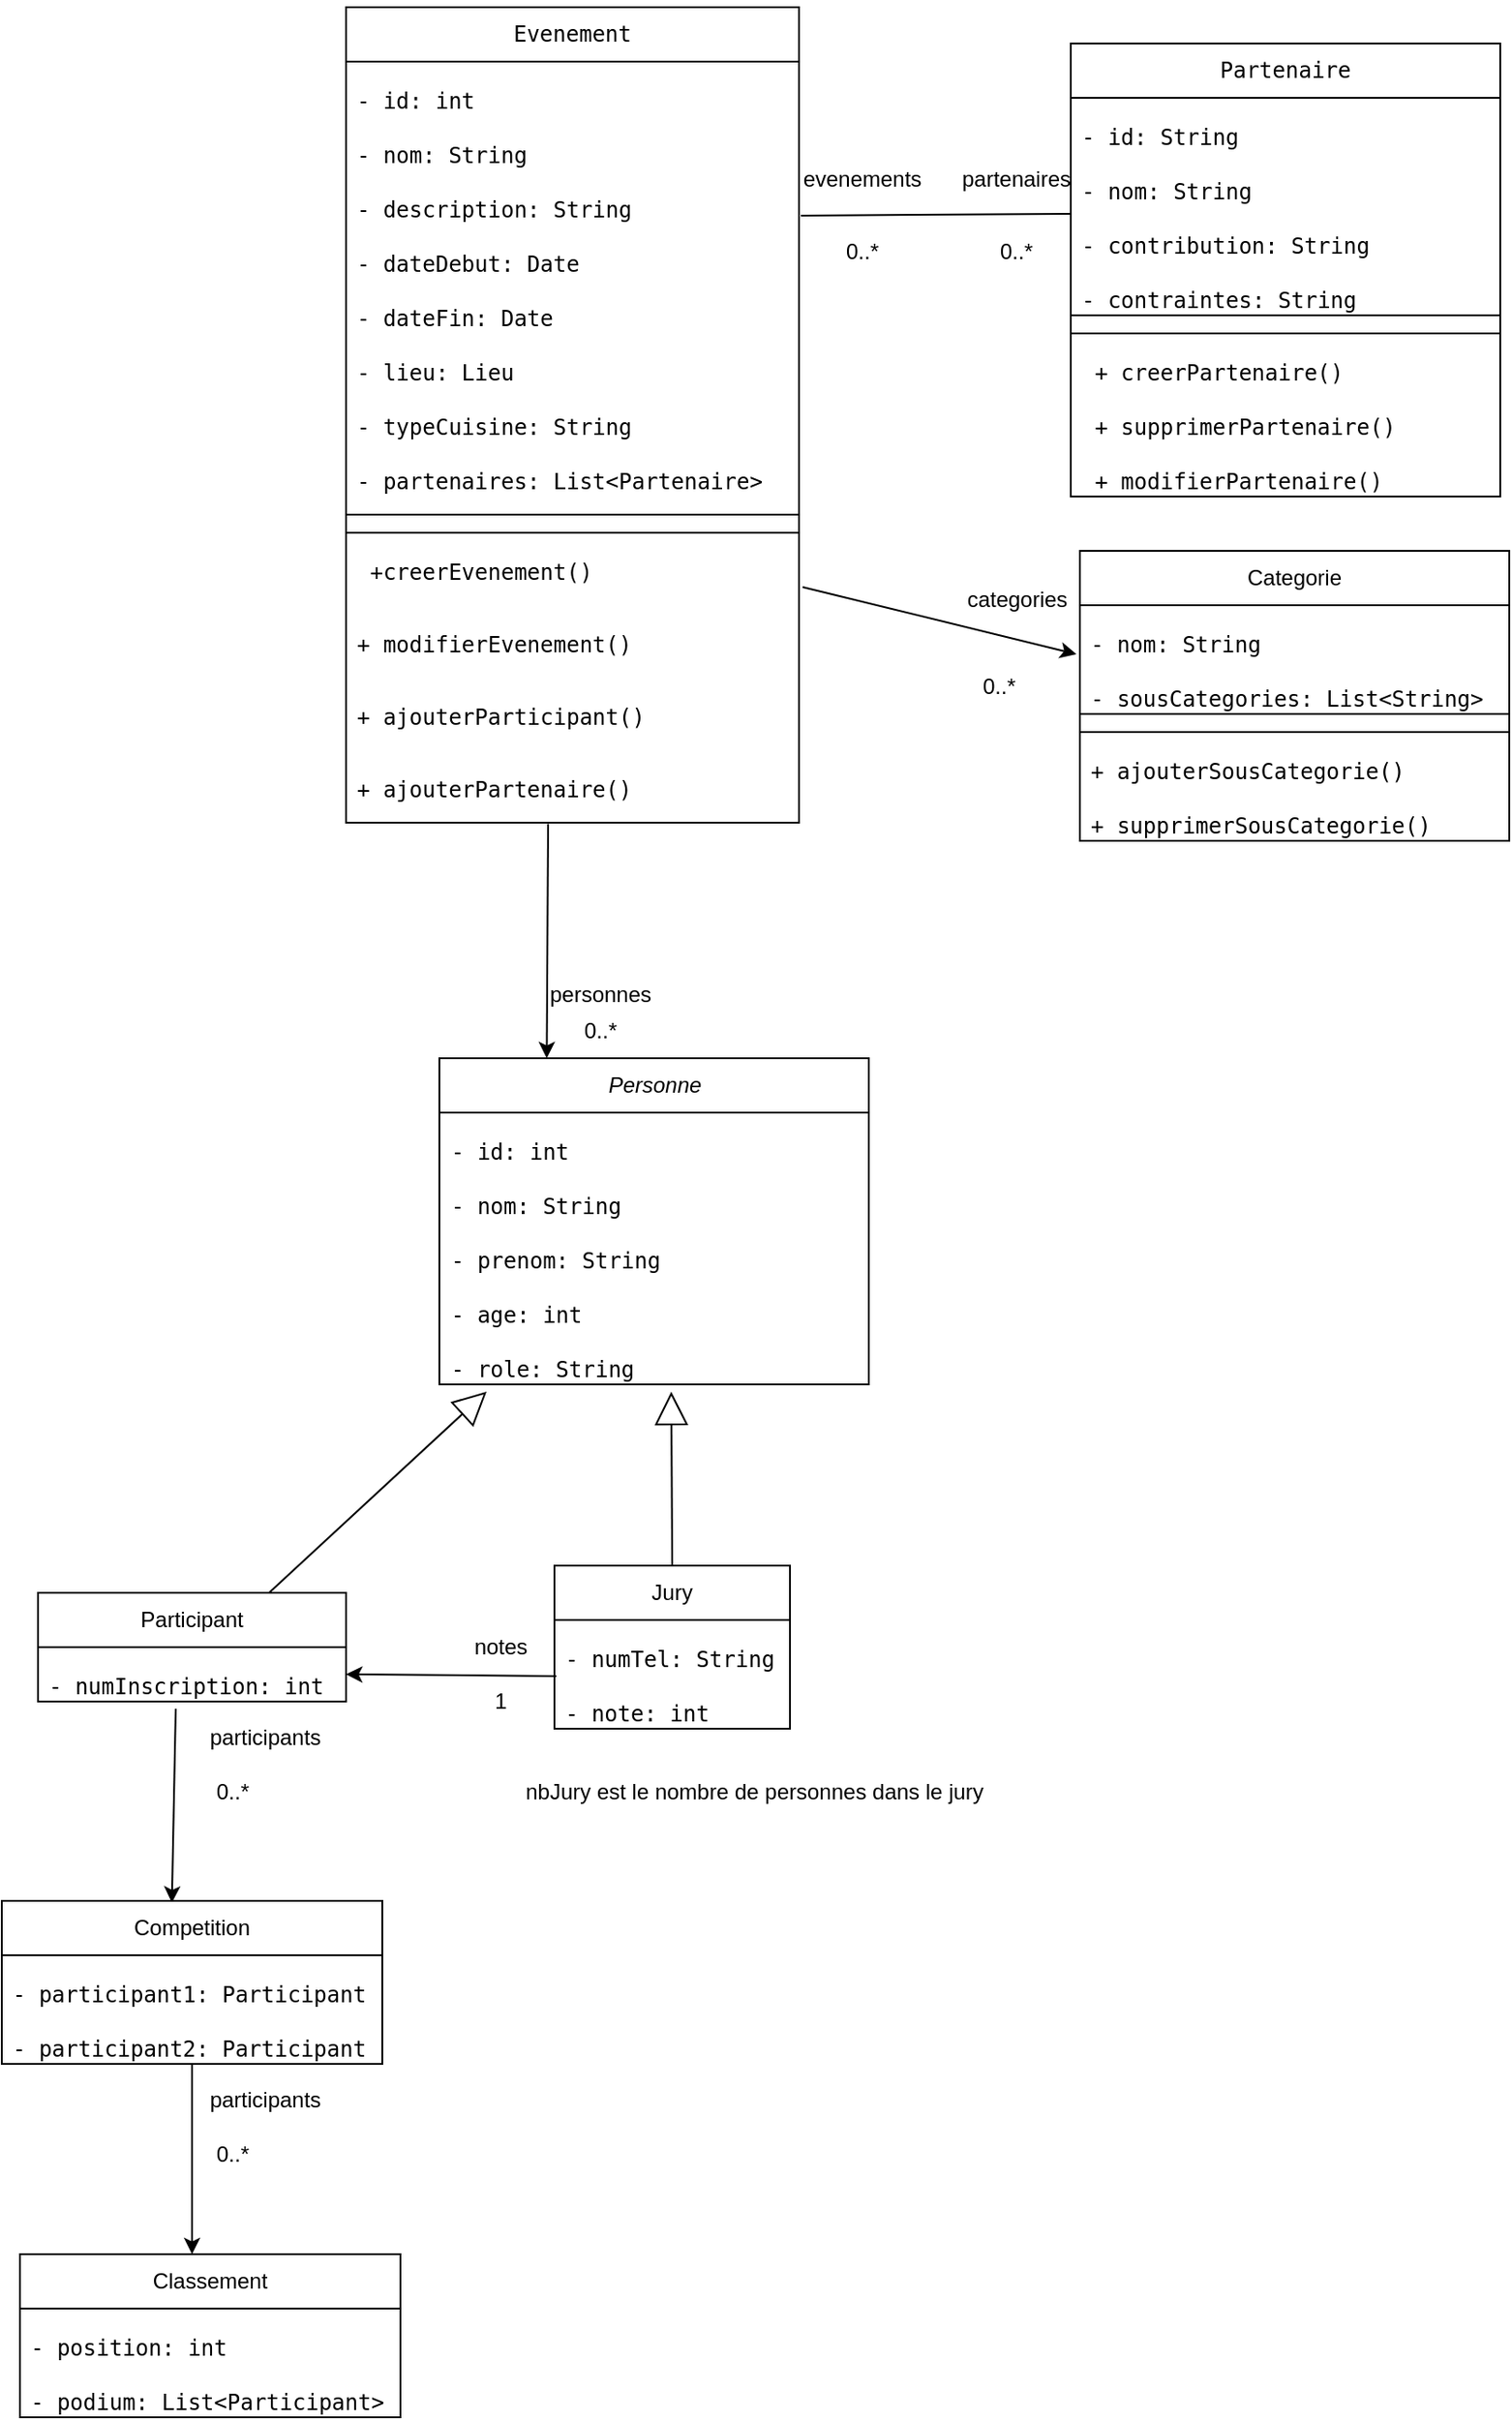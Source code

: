 <mxfile version="24.4.6" type="github">
  <diagram name="Page-1" id="3CmJ6QDJ6GsziTArALSa">
    <mxGraphModel dx="1941" dy="2927" grid="1" gridSize="10" guides="1" tooltips="1" connect="1" arrows="1" fold="1" page="1" pageScale="1" pageWidth="827" pageHeight="1169" math="0" shadow="0">
      <root>
        <mxCell id="0" />
        <mxCell id="1" parent="0" />
        <mxCell id="HZnkczQktBUiqPXWTx1L-1" value="&lt;pre&gt;&lt;code class=&quot;!whitespace-pre hljs language-plaintext&quot;&gt;Evenement&lt;/code&gt;&lt;/pre&gt;" style="swimlane;fontStyle=0;childLayout=stackLayout;horizontal=1;startSize=30;horizontalStack=0;resizeParent=1;resizeParentMax=0;resizeLast=0;collapsible=1;marginBottom=0;whiteSpace=wrap;html=1;" parent="1" vertex="1">
          <mxGeometry x="-360" y="-2160" width="250" height="450" as="geometry" />
        </mxCell>
        <mxCell id="HZnkczQktBUiqPXWTx1L-2" value="&lt;pre&gt;&lt;code class=&quot;!whitespace-pre hljs language-plaintext&quot;&gt;- id: int&lt;/code&gt;&lt;/pre&gt;" style="text;strokeColor=none;fillColor=none;align=left;verticalAlign=middle;spacingLeft=4;spacingRight=4;overflow=hidden;points=[[0,0.5],[1,0.5]];portConstraint=eastwest;rotatable=0;whiteSpace=wrap;html=1;" parent="HZnkczQktBUiqPXWTx1L-1" vertex="1">
          <mxGeometry y="30" width="250" height="30" as="geometry" />
        </mxCell>
        <mxCell id="HZnkczQktBUiqPXWTx1L-3" value="&lt;pre&gt;&lt;code class=&quot;!whitespace-pre hljs language-plaintext&quot;&gt;- nom: String&lt;/code&gt;&lt;/pre&gt;" style="text;strokeColor=none;fillColor=none;align=left;verticalAlign=middle;spacingLeft=4;spacingRight=4;overflow=hidden;points=[[0,0.5],[1,0.5]];portConstraint=eastwest;rotatable=0;whiteSpace=wrap;html=1;" parent="HZnkczQktBUiqPXWTx1L-1" vertex="1">
          <mxGeometry y="60" width="250" height="30" as="geometry" />
        </mxCell>
        <mxCell id="HZnkczQktBUiqPXWTx1L-4" value="&lt;pre&gt;&lt;code class=&quot;!whitespace-pre hljs language-plaintext&quot;&gt;- description: String&lt;/code&gt;&lt;/pre&gt;" style="text;strokeColor=none;fillColor=none;align=left;verticalAlign=middle;spacingLeft=4;spacingRight=4;overflow=hidden;points=[[0,0.5],[1,0.5]];portConstraint=eastwest;rotatable=0;whiteSpace=wrap;html=1;" parent="HZnkczQktBUiqPXWTx1L-1" vertex="1">
          <mxGeometry y="90" width="250" height="30" as="geometry" />
        </mxCell>
        <mxCell id="HZnkczQktBUiqPXWTx1L-5" value="&lt;pre&gt;&lt;code class=&quot;!whitespace-pre hljs language-plaintext&quot;&gt;- dateDebut: Date&lt;/code&gt;&lt;/pre&gt;" style="text;strokeColor=none;fillColor=none;align=left;verticalAlign=middle;spacingLeft=4;spacingRight=4;overflow=hidden;points=[[0,0.5],[1,0.5]];portConstraint=eastwest;rotatable=0;whiteSpace=wrap;html=1;" parent="HZnkczQktBUiqPXWTx1L-1" vertex="1">
          <mxGeometry y="120" width="250" height="30" as="geometry" />
        </mxCell>
        <mxCell id="HZnkczQktBUiqPXWTx1L-6" value="&lt;pre&gt;&lt;code class=&quot;!whitespace-pre hljs language-plaintext&quot;&gt;- dateFin: Date&lt;/code&gt;&lt;/pre&gt;" style="text;strokeColor=none;fillColor=none;align=left;verticalAlign=middle;spacingLeft=4;spacingRight=4;overflow=hidden;points=[[0,0.5],[1,0.5]];portConstraint=eastwest;rotatable=0;whiteSpace=wrap;html=1;" parent="HZnkczQktBUiqPXWTx1L-1" vertex="1">
          <mxGeometry y="150" width="250" height="30" as="geometry" />
        </mxCell>
        <mxCell id="HZnkczQktBUiqPXWTx1L-7" value="&lt;pre&gt;&lt;code class=&quot;!whitespace-pre hljs language-plaintext&quot;&gt;- lieu: Lieu&lt;/code&gt;&lt;/pre&gt;" style="text;strokeColor=none;fillColor=none;align=left;verticalAlign=middle;spacingLeft=4;spacingRight=4;overflow=hidden;points=[[0,0.5],[1,0.5]];portConstraint=eastwest;rotatable=0;whiteSpace=wrap;html=1;" parent="HZnkczQktBUiqPXWTx1L-1" vertex="1">
          <mxGeometry y="180" width="250" height="30" as="geometry" />
        </mxCell>
        <mxCell id="HZnkczQktBUiqPXWTx1L-9" value="&lt;pre&gt;&lt;code class=&quot;!whitespace-pre hljs language-plaintext&quot;&gt;- typeCuisine: String&lt;/code&gt;&lt;/pre&gt;" style="text;strokeColor=none;fillColor=none;align=left;verticalAlign=middle;spacingLeft=4;spacingRight=4;overflow=hidden;points=[[0,0.5],[1,0.5]];portConstraint=eastwest;rotatable=0;whiteSpace=wrap;html=1;" parent="HZnkczQktBUiqPXWTx1L-1" vertex="1">
          <mxGeometry y="210" width="250" height="30" as="geometry" />
        </mxCell>
        <mxCell id="HZnkczQktBUiqPXWTx1L-10" value="&lt;pre&gt;&lt;code class=&quot;!whitespace-pre hljs language-plaintext&quot;&gt;- partenaires: List&amp;lt;Partenaire&amp;gt;&lt;/code&gt;&lt;/pre&gt;" style="text;strokeColor=none;fillColor=none;align=left;verticalAlign=middle;spacingLeft=4;spacingRight=4;overflow=hidden;points=[[0,0.5],[1,0.5]];portConstraint=eastwest;rotatable=0;whiteSpace=wrap;html=1;" parent="HZnkczQktBUiqPXWTx1L-1" vertex="1">
          <mxGeometry y="240" width="250" height="40" as="geometry" />
        </mxCell>
        <mxCell id="HZnkczQktBUiqPXWTx1L-59" value="&lt;p style=&quot;line-height: 160%;&quot;&gt;&lt;br&gt;&lt;/p&gt;" style="text;strokeColor=default;fillColor=none;align=left;verticalAlign=middle;spacingLeft=4;spacingRight=4;overflow=hidden;points=[[0,0.5],[1,0.5]];portConstraint=eastwest;rotatable=0;whiteSpace=wrap;html=1;strokeWidth=1;" parent="HZnkczQktBUiqPXWTx1L-1" vertex="1">
          <mxGeometry y="280" width="250" height="10" as="geometry" />
        </mxCell>
        <mxCell id="HZnkczQktBUiqPXWTx1L-56" value="&lt;pre&gt;&lt;code class=&quot;!whitespace-pre hljs language-plaintext&quot;&gt; +creerEvenement()&lt;/code&gt;&lt;/pre&gt;" style="text;strokeColor=none;fillColor=none;align=left;verticalAlign=middle;spacingLeft=4;spacingRight=4;overflow=hidden;points=[[0,0.5],[1,0.5]];portConstraint=eastwest;rotatable=0;whiteSpace=wrap;html=1;" parent="HZnkczQktBUiqPXWTx1L-1" vertex="1">
          <mxGeometry y="290" width="250" height="40" as="geometry" />
        </mxCell>
        <mxCell id="HZnkczQktBUiqPXWTx1L-57" value="&lt;pre&gt;&lt;code class=&quot;!whitespace-pre hljs language-plaintext&quot;&gt;+ modifierEvenement()&lt;/code&gt;&lt;/pre&gt;" style="text;strokeColor=none;fillColor=none;align=left;verticalAlign=middle;spacingLeft=4;spacingRight=4;overflow=hidden;points=[[0,0.5],[1,0.5]];portConstraint=eastwest;rotatable=0;whiteSpace=wrap;html=1;" parent="HZnkczQktBUiqPXWTx1L-1" vertex="1">
          <mxGeometry y="330" width="250" height="40" as="geometry" />
        </mxCell>
        <mxCell id="HZnkczQktBUiqPXWTx1L-60" value="&lt;pre&gt;&lt;code class=&quot;!whitespace-pre hljs language-plaintext&quot;&gt;+ ajouterParticipant()&lt;/code&gt;&lt;/pre&gt;" style="text;strokeColor=none;fillColor=none;align=left;verticalAlign=middle;spacingLeft=4;spacingRight=4;overflow=hidden;points=[[0,0.5],[1,0.5]];portConstraint=eastwest;rotatable=0;whiteSpace=wrap;html=1;" parent="HZnkczQktBUiqPXWTx1L-1" vertex="1">
          <mxGeometry y="370" width="250" height="40" as="geometry" />
        </mxCell>
        <mxCell id="HZnkczQktBUiqPXWTx1L-61" value="&lt;pre&gt;&lt;code class=&quot;!whitespace-pre hljs language-plaintext&quot;&gt;+ ajouterPartenaire()&lt;/code&gt;&lt;/pre&gt;" style="text;strokeColor=none;fillColor=none;align=left;verticalAlign=middle;spacingLeft=4;spacingRight=4;overflow=hidden;points=[[0,0.5],[1,0.5]];portConstraint=eastwest;rotatable=0;whiteSpace=wrap;html=1;" parent="HZnkczQktBUiqPXWTx1L-1" vertex="1">
          <mxGeometry y="410" width="250" height="40" as="geometry" />
        </mxCell>
        <mxCell id="HZnkczQktBUiqPXWTx1L-11" value="&lt;pre&gt;&lt;br&gt;&lt;/pre&gt;" style="text;strokeColor=default;fillColor=none;align=left;verticalAlign=middle;spacingLeft=4;spacingRight=4;overflow=hidden;points=[[0,0.5],[1,0.5]];portConstraint=eastwest;rotatable=0;whiteSpace=wrap;html=1;" parent="HZnkczQktBUiqPXWTx1L-1" vertex="1">
          <mxGeometry y="450" width="250" as="geometry" />
        </mxCell>
        <mxCell id="HZnkczQktBUiqPXWTx1L-12" value="&lt;pre&gt;&lt;code class=&quot;!whitespace-pre hljs language-plaintext&quot;&gt;Partenaire&lt;/code&gt;&lt;/pre&gt;" style="swimlane;fontStyle=0;childLayout=stackLayout;horizontal=1;startSize=30;horizontalStack=0;resizeParent=1;resizeParentMax=0;resizeLast=0;collapsible=1;marginBottom=0;whiteSpace=wrap;html=1;" parent="1" vertex="1">
          <mxGeometry x="40" y="-2140" width="237" height="250" as="geometry" />
        </mxCell>
        <mxCell id="HZnkczQktBUiqPXWTx1L-13" value="&lt;pre&gt;&lt;code class=&quot;!whitespace-pre hljs language-plaintext&quot;&gt;- id: String&lt;/code&gt;&lt;/pre&gt;" style="text;strokeColor=none;fillColor=none;align=left;verticalAlign=middle;spacingLeft=4;spacingRight=4;overflow=hidden;points=[[0,0.5],[1,0.5]];portConstraint=eastwest;rotatable=0;whiteSpace=wrap;html=1;" parent="HZnkczQktBUiqPXWTx1L-12" vertex="1">
          <mxGeometry y="30" width="237" height="30" as="geometry" />
        </mxCell>
        <mxCell id="HZnkczQktBUiqPXWTx1L-14" value="&lt;pre&gt;&lt;code class=&quot;!whitespace-pre hljs language-plaintext&quot;&gt;- nom: String&lt;/code&gt;&lt;/pre&gt;" style="text;strokeColor=none;fillColor=none;align=left;verticalAlign=middle;spacingLeft=4;spacingRight=4;overflow=hidden;points=[[0,0.5],[1,0.5]];portConstraint=eastwest;rotatable=0;whiteSpace=wrap;html=1;" parent="HZnkczQktBUiqPXWTx1L-12" vertex="1">
          <mxGeometry y="60" width="237" height="30" as="geometry" />
        </mxCell>
        <mxCell id="HZnkczQktBUiqPXWTx1L-15" value="&lt;pre&gt;&lt;code class=&quot;!whitespace-pre hljs language-plaintext&quot;&gt;- &lt;/code&gt;&lt;code class=&quot;!whitespace-pre hljs language-plaintext&quot;&gt;contribution&lt;/code&gt;&lt;code class=&quot;!whitespace-pre hljs language-plaintext&quot;&gt;: String&lt;/code&gt;&lt;/pre&gt;" style="text;strokeColor=none;fillColor=none;align=left;verticalAlign=middle;spacingLeft=4;spacingRight=4;overflow=hidden;points=[[0,0.5],[1,0.5]];portConstraint=eastwest;rotatable=0;whiteSpace=wrap;html=1;" parent="HZnkczQktBUiqPXWTx1L-12" vertex="1">
          <mxGeometry y="90" width="237" height="30" as="geometry" />
        </mxCell>
        <mxCell id="HZnkczQktBUiqPXWTx1L-16" value="&lt;pre&gt;&lt;code class=&quot;!whitespace-pre hljs language-plaintext&quot;&gt;- &lt;/code&gt;&lt;code class=&quot;!whitespace-pre hljs language-plaintext&quot;&gt;contraintes&lt;/code&gt;&lt;code class=&quot;!whitespace-pre hljs language-plaintext&quot;&gt;: &lt;/code&gt;&lt;code class=&quot;!whitespace-pre hljs language-plaintext&quot;&gt;String&lt;/code&gt;&lt;/pre&gt;" style="text;strokeColor=none;fillColor=none;align=left;verticalAlign=middle;spacingLeft=4;spacingRight=4;overflow=hidden;points=[[0,0.5],[1,0.5]];portConstraint=eastwest;rotatable=0;whiteSpace=wrap;html=1;" parent="HZnkczQktBUiqPXWTx1L-12" vertex="1">
          <mxGeometry y="120" width="237" height="30" as="geometry" />
        </mxCell>
        <mxCell id="4oL7smy7SzwTK21PN7AT-3" value="" style="text;strokeColor=default;fillColor=none;align=left;verticalAlign=middle;spacingLeft=4;spacingRight=4;overflow=hidden;points=[[0,0.5],[1,0.5]];portConstraint=eastwest;rotatable=0;whiteSpace=wrap;html=1;" vertex="1" parent="HZnkczQktBUiqPXWTx1L-12">
          <mxGeometry y="150" width="237" height="10" as="geometry" />
        </mxCell>
        <mxCell id="4oL7smy7SzwTK21PN7AT-4" value="&lt;pre&gt;&lt;code class=&quot;!whitespace-pre hljs language-plaintext&quot;&gt; + creerPartenaire()&lt;/code&gt;&lt;/pre&gt;" style="text;strokeColor=none;fillColor=none;align=left;verticalAlign=middle;spacingLeft=4;spacingRight=4;overflow=hidden;points=[[0,0.5],[1,0.5]];portConstraint=eastwest;rotatable=0;whiteSpace=wrap;html=1;" vertex="1" parent="HZnkczQktBUiqPXWTx1L-12">
          <mxGeometry y="160" width="237" height="30" as="geometry" />
        </mxCell>
        <mxCell id="HZnkczQktBUiqPXWTx1L-17" value="&lt;pre&gt;&lt;br&gt;&lt;/pre&gt;" style="text;strokeColor=default;fillColor=none;align=left;verticalAlign=middle;spacingLeft=4;spacingRight=4;overflow=hidden;points=[[0,0.5],[1,0.5]];portConstraint=eastwest;rotatable=0;whiteSpace=wrap;html=1;" parent="HZnkczQktBUiqPXWTx1L-12" vertex="1">
          <mxGeometry y="190" width="237" as="geometry" />
        </mxCell>
        <mxCell id="4oL7smy7SzwTK21PN7AT-6" value="&lt;pre&gt;&lt;code class=&quot;!whitespace-pre hljs language-plaintext&quot;&gt; + supprimerPartenaire()&lt;/code&gt;&lt;/pre&gt;" style="text;strokeColor=none;fillColor=none;align=left;verticalAlign=middle;spacingLeft=4;spacingRight=4;overflow=hidden;points=[[0,0.5],[1,0.5]];portConstraint=eastwest;rotatable=0;whiteSpace=wrap;html=1;" vertex="1" parent="HZnkczQktBUiqPXWTx1L-12">
          <mxGeometry y="190" width="237" height="30" as="geometry" />
        </mxCell>
        <mxCell id="4oL7smy7SzwTK21PN7AT-5" value="&lt;pre&gt;&lt;code class=&quot;!whitespace-pre hljs language-plaintext&quot;&gt; + modifierPartenaire()&lt;/code&gt;&lt;/pre&gt;" style="text;strokeColor=none;fillColor=none;align=left;verticalAlign=middle;spacingLeft=4;spacingRight=4;overflow=hidden;points=[[0,0.5],[1,0.5]];portConstraint=eastwest;rotatable=0;whiteSpace=wrap;html=1;" vertex="1" parent="HZnkczQktBUiqPXWTx1L-12">
          <mxGeometry y="220" width="237" height="30" as="geometry" />
        </mxCell>
        <mxCell id="HZnkczQktBUiqPXWTx1L-18" value="&lt;div&gt;&lt;i&gt;Personne&lt;/i&gt;&lt;/div&gt;" style="swimlane;fontStyle=0;childLayout=stackLayout;horizontal=1;startSize=30;horizontalStack=0;resizeParent=1;resizeParentMax=0;resizeLast=0;collapsible=1;marginBottom=0;whiteSpace=wrap;html=1;" parent="1" vertex="1">
          <mxGeometry x="-308.5" y="-1580" width="237" height="180" as="geometry" />
        </mxCell>
        <mxCell id="HZnkczQktBUiqPXWTx1L-19" value="&lt;pre&gt;&lt;code class=&quot;!whitespace-pre hljs language-plaintext&quot;&gt;- id: int&lt;/code&gt;&lt;/pre&gt;" style="text;strokeColor=none;fillColor=none;align=left;verticalAlign=middle;spacingLeft=4;spacingRight=4;overflow=hidden;points=[[0,0.5],[1,0.5]];portConstraint=eastwest;rotatable=0;whiteSpace=wrap;html=1;" parent="HZnkczQktBUiqPXWTx1L-18" vertex="1">
          <mxGeometry y="30" width="237" height="30" as="geometry" />
        </mxCell>
        <mxCell id="HZnkczQktBUiqPXWTx1L-20" value="&lt;pre&gt;&lt;code class=&quot;!whitespace-pre hljs language-plaintext&quot;&gt;- nom: String&lt;/code&gt;&lt;/pre&gt;" style="text;strokeColor=none;fillColor=none;align=left;verticalAlign=middle;spacingLeft=4;spacingRight=4;overflow=hidden;points=[[0,0.5],[1,0.5]];portConstraint=eastwest;rotatable=0;whiteSpace=wrap;html=1;" parent="HZnkczQktBUiqPXWTx1L-18" vertex="1">
          <mxGeometry y="60" width="237" height="30" as="geometry" />
        </mxCell>
        <mxCell id="HZnkczQktBUiqPXWTx1L-21" value="&lt;pre&gt;&lt;code class=&quot;!whitespace-pre hljs language-plaintext&quot;&gt;- prenom: String&lt;/code&gt;&lt;/pre&gt;" style="text;strokeColor=none;fillColor=none;align=left;verticalAlign=middle;spacingLeft=4;spacingRight=4;overflow=hidden;points=[[0,0.5],[1,0.5]];portConstraint=eastwest;rotatable=0;whiteSpace=wrap;html=1;" parent="HZnkczQktBUiqPXWTx1L-18" vertex="1">
          <mxGeometry y="90" width="237" height="30" as="geometry" />
        </mxCell>
        <mxCell id="HZnkczQktBUiqPXWTx1L-22" value="&lt;pre&gt;&lt;br&gt;&lt;/pre&gt;" style="text;strokeColor=default;fillColor=none;align=left;verticalAlign=middle;spacingLeft=4;spacingRight=4;overflow=hidden;points=[[0,0.5],[1,0.5]];portConstraint=eastwest;rotatable=0;whiteSpace=wrap;html=1;" parent="HZnkczQktBUiqPXWTx1L-18" vertex="1">
          <mxGeometry y="120" width="237" as="geometry" />
        </mxCell>
        <mxCell id="HZnkczQktBUiqPXWTx1L-23" value="&lt;pre&gt;&lt;code class=&quot;!whitespace-pre hljs language-plaintext&quot;&gt;- age: int&lt;/code&gt;&lt;/pre&gt;" style="text;strokeColor=none;fillColor=none;align=left;verticalAlign=middle;spacingLeft=4;spacingRight=4;overflow=hidden;points=[[0,0.5],[1,0.5]];portConstraint=eastwest;rotatable=0;whiteSpace=wrap;html=1;" parent="HZnkczQktBUiqPXWTx1L-18" vertex="1">
          <mxGeometry y="120" width="237" height="30" as="geometry" />
        </mxCell>
        <mxCell id="HZnkczQktBUiqPXWTx1L-24" value="&lt;pre&gt;&lt;code class=&quot;!whitespace-pre hljs language-plaintext&quot;&gt;- role: String&lt;/code&gt;&lt;/pre&gt;" style="text;strokeColor=none;fillColor=none;align=left;verticalAlign=middle;spacingLeft=4;spacingRight=4;overflow=hidden;points=[[0,0.5],[1,0.5]];portConstraint=eastwest;rotatable=0;whiteSpace=wrap;html=1;" parent="HZnkczQktBUiqPXWTx1L-18" vertex="1">
          <mxGeometry y="150" width="237" height="30" as="geometry" />
        </mxCell>
        <mxCell id="HZnkczQktBUiqPXWTx1L-25" value="Participant" style="swimlane;fontStyle=0;childLayout=stackLayout;horizontal=1;startSize=30;horizontalStack=0;resizeParent=1;resizeParentMax=0;resizeLast=0;collapsible=1;marginBottom=0;whiteSpace=wrap;html=1;" parent="1" vertex="1">
          <mxGeometry x="-530" y="-1285" width="170" height="60" as="geometry" />
        </mxCell>
        <mxCell id="HZnkczQktBUiqPXWTx1L-26" value="&lt;pre&gt;&lt;code class=&quot;!whitespace-pre hljs language-plaintext&quot;&gt;- numInscription: int&lt;br&gt;&lt;/code&gt;&lt;/pre&gt;" style="text;strokeColor=none;fillColor=none;align=left;verticalAlign=middle;spacingLeft=4;spacingRight=4;overflow=hidden;points=[[0,0.5],[1,0.5]];portConstraint=eastwest;rotatable=0;whiteSpace=wrap;html=1;" parent="HZnkczQktBUiqPXWTx1L-25" vertex="1">
          <mxGeometry y="30" width="170" height="30" as="geometry" />
        </mxCell>
        <mxCell id="HZnkczQktBUiqPXWTx1L-27" value="&lt;pre&gt;&lt;br&gt;&lt;/pre&gt;" style="text;strokeColor=default;fillColor=none;align=left;verticalAlign=middle;spacingLeft=4;spacingRight=4;overflow=hidden;points=[[0,0.5],[1,0.5]];portConstraint=eastwest;rotatable=0;whiteSpace=wrap;html=1;" parent="HZnkczQktBUiqPXWTx1L-25" vertex="1">
          <mxGeometry y="60" width="170" as="geometry" />
        </mxCell>
        <mxCell id="HZnkczQktBUiqPXWTx1L-28" value="" style="endArrow=block;endSize=16;endFill=0;html=1;rounded=0;entryX=0.11;entryY=1.133;entryDx=0;entryDy=0;entryPerimeter=0;exitX=0.75;exitY=0;exitDx=0;exitDy=0;" parent="1" source="HZnkczQktBUiqPXWTx1L-25" target="HZnkczQktBUiqPXWTx1L-24" edge="1">
          <mxGeometry width="160" relative="1" as="geometry">
            <mxPoint x="-300" y="-710" as="sourcePoint" />
            <mxPoint x="-320" y="-770" as="targetPoint" />
            <Array as="points" />
          </mxGeometry>
        </mxCell>
        <mxCell id="HZnkczQktBUiqPXWTx1L-29" value="" style="endArrow=block;endSize=16;endFill=0;html=1;rounded=0;exitX=0.5;exitY=0;exitDx=0;exitDy=0;entryX=0.54;entryY=1.133;entryDx=0;entryDy=0;entryPerimeter=0;" parent="1" source="HZnkczQktBUiqPXWTx1L-30" target="HZnkczQktBUiqPXWTx1L-24" edge="1">
          <mxGeometry width="160" relative="1" as="geometry">
            <mxPoint x="30" y="-635" as="sourcePoint" />
            <mxPoint x="30" y="-720" as="targetPoint" />
          </mxGeometry>
        </mxCell>
        <mxCell id="HZnkczQktBUiqPXWTx1L-30" value="Jury" style="swimlane;fontStyle=0;childLayout=stackLayout;horizontal=1;startSize=30;horizontalStack=0;resizeParent=1;resizeParentMax=0;resizeLast=0;collapsible=1;marginBottom=0;whiteSpace=wrap;html=1;" parent="1" vertex="1">
          <mxGeometry x="-245" y="-1300" width="130" height="90" as="geometry" />
        </mxCell>
        <mxCell id="HZnkczQktBUiqPXWTx1L-31" value="&lt;pre&gt;&lt;code class=&quot;!whitespace-pre hljs language-plaintext&quot;&gt;- numTel: String&lt;br&gt;&lt;/code&gt;&lt;/pre&gt;" style="text;strokeColor=none;fillColor=none;align=left;verticalAlign=middle;spacingLeft=4;spacingRight=4;overflow=hidden;points=[[0,0.5],[1,0.5]];portConstraint=eastwest;rotatable=0;whiteSpace=wrap;html=1;" parent="HZnkczQktBUiqPXWTx1L-30" vertex="1">
          <mxGeometry y="30" width="130" height="30" as="geometry" />
        </mxCell>
        <mxCell id="HZnkczQktBUiqPXWTx1L-32" value="&lt;pre&gt;&lt;br&gt;&lt;/pre&gt;" style="text;strokeColor=default;fillColor=none;align=left;verticalAlign=middle;spacingLeft=4;spacingRight=4;overflow=hidden;points=[[0,0.5],[1,0.5]];portConstraint=eastwest;rotatable=0;whiteSpace=wrap;html=1;" parent="HZnkczQktBUiqPXWTx1L-30" vertex="1">
          <mxGeometry y="60" width="130" as="geometry" />
        </mxCell>
        <mxCell id="HZnkczQktBUiqPXWTx1L-33" value="&lt;pre&gt;&lt;code class=&quot;!whitespace-pre hljs language-plaintext&quot;&gt;- note: int&lt;br&gt;&lt;/code&gt;&lt;/pre&gt;" style="text;strokeColor=none;fillColor=none;align=left;verticalAlign=middle;spacingLeft=4;spacingRight=4;overflow=hidden;points=[[0,0.5],[1,0.5]];portConstraint=eastwest;rotatable=0;whiteSpace=wrap;html=1;" parent="HZnkczQktBUiqPXWTx1L-30" vertex="1">
          <mxGeometry y="60" width="130" height="30" as="geometry" />
        </mxCell>
        <mxCell id="HZnkczQktBUiqPXWTx1L-34" value="" style="endArrow=classic;html=1;rounded=0;entryX=0.25;entryY=0;entryDx=0;entryDy=0;exitX=0.446;exitY=1.019;exitDx=0;exitDy=0;exitPerimeter=0;" parent="1" source="HZnkczQktBUiqPXWTx1L-61" target="HZnkczQktBUiqPXWTx1L-18" edge="1">
          <mxGeometry width="50" height="50" relative="1" as="geometry">
            <mxPoint x="-249" y="-1650" as="sourcePoint" />
            <mxPoint x="-300" y="-890" as="targetPoint" />
          </mxGeometry>
        </mxCell>
        <mxCell id="HZnkczQktBUiqPXWTx1L-35" value="personnes" style="text;html=1;align=center;verticalAlign=middle;resizable=0;points=[];autosize=1;strokeColor=none;fillColor=none;" parent="1" vertex="1">
          <mxGeometry x="-260" y="-1630" width="80" height="30" as="geometry" />
        </mxCell>
        <mxCell id="HZnkczQktBUiqPXWTx1L-36" value="&lt;div&gt;0..*&lt;/div&gt;" style="text;html=1;align=center;verticalAlign=middle;resizable=0;points=[];autosize=1;strokeColor=none;fillColor=none;" parent="1" vertex="1">
          <mxGeometry x="-240" y="-1610" width="40" height="30" as="geometry" />
        </mxCell>
        <mxCell id="HZnkczQktBUiqPXWTx1L-37" value="notes" style="text;html=1;align=center;verticalAlign=middle;resizable=0;points=[];autosize=1;perimeter=rectanglePerimeter;perimeterSpacing=0;imageWidth=24;" parent="1" vertex="1">
          <mxGeometry x="-300" y="-1270" width="50" height="30" as="geometry" />
        </mxCell>
        <mxCell id="HZnkczQktBUiqPXWTx1L-38" value="1" style="text;html=1;align=center;verticalAlign=middle;resizable=0;points=[];autosize=1;strokeColor=none;fillColor=none;" parent="1" vertex="1">
          <mxGeometry x="-290" y="-1240" width="30" height="30" as="geometry" />
        </mxCell>
        <mxCell id="HZnkczQktBUiqPXWTx1L-39" value="" style="endArrow=classic;html=1;rounded=0;exitX=0.447;exitY=1.133;exitDx=0;exitDy=0;exitPerimeter=0;entryX=0.447;entryY=0.011;entryDx=0;entryDy=0;entryPerimeter=0;" parent="1" source="HZnkczQktBUiqPXWTx1L-26" target="HZnkczQktBUiqPXWTx1L-46" edge="1">
          <mxGeometry width="50" height="50" relative="1" as="geometry">
            <mxPoint x="-452.99" y="-1209.01" as="sourcePoint" />
            <mxPoint x="-455" y="-1090" as="targetPoint" />
          </mxGeometry>
        </mxCell>
        <mxCell id="HZnkczQktBUiqPXWTx1L-40" value="participants" style="text;html=1;align=center;verticalAlign=middle;resizable=0;points=[];autosize=1;strokeColor=none;fillColor=none;" parent="1" vertex="1">
          <mxGeometry x="-450" y="-1220" width="90" height="30" as="geometry" />
        </mxCell>
        <mxCell id="HZnkczQktBUiqPXWTx1L-41" value="0..*" style="text;html=1;align=center;verticalAlign=middle;resizable=0;points=[];autosize=1;strokeColor=none;fillColor=none;" parent="1" vertex="1">
          <mxGeometry x="-443" y="-1190" width="40" height="30" as="geometry" />
        </mxCell>
        <mxCell id="HZnkczQktBUiqPXWTx1L-42" value="Classement" style="swimlane;fontStyle=0;childLayout=stackLayout;horizontal=1;startSize=30;horizontalStack=0;resizeParent=1;resizeParentMax=0;resizeLast=0;collapsible=1;marginBottom=0;whiteSpace=wrap;html=1;" parent="1" vertex="1">
          <mxGeometry x="-540" y="-920" width="210" height="90" as="geometry" />
        </mxCell>
        <mxCell id="HZnkczQktBUiqPXWTx1L-43" value="&lt;pre&gt;&lt;code class=&quot;!whitespace-pre hljs language-plaintext&quot;&gt;- position: int&lt;br&gt;&lt;/code&gt;&lt;/pre&gt;" style="text;strokeColor=none;fillColor=none;align=left;verticalAlign=middle;spacingLeft=4;spacingRight=4;overflow=hidden;points=[[0,0.5],[1,0.5]];portConstraint=eastwest;rotatable=0;whiteSpace=wrap;html=1;" parent="HZnkczQktBUiqPXWTx1L-42" vertex="1">
          <mxGeometry y="30" width="210" height="30" as="geometry" />
        </mxCell>
        <mxCell id="HZnkczQktBUiqPXWTx1L-44" value="&lt;pre&gt;&lt;br&gt;&lt;/pre&gt;" style="text;strokeColor=default;fillColor=none;align=left;verticalAlign=middle;spacingLeft=4;spacingRight=4;overflow=hidden;points=[[0,0.5],[1,0.5]];portConstraint=eastwest;rotatable=0;whiteSpace=wrap;html=1;" parent="HZnkczQktBUiqPXWTx1L-42" vertex="1">
          <mxGeometry y="60" width="210" as="geometry" />
        </mxCell>
        <mxCell id="HZnkczQktBUiqPXWTx1L-45" value="&lt;pre&gt;&lt;code class=&quot;!whitespace-pre hljs language-plaintext&quot;&gt;- podium: List&amp;lt;Participant&amp;gt;&lt;/code&gt;&lt;/pre&gt;" style="text;strokeColor=none;fillColor=none;align=left;verticalAlign=middle;spacingLeft=4;spacingRight=4;overflow=hidden;points=[[0,0.5],[1,0.5]];portConstraint=eastwest;rotatable=0;whiteSpace=wrap;html=1;" parent="HZnkczQktBUiqPXWTx1L-42" vertex="1">
          <mxGeometry y="60" width="210" height="30" as="geometry" />
        </mxCell>
        <mxCell id="HZnkczQktBUiqPXWTx1L-46" value="Competition" style="swimlane;fontStyle=0;childLayout=stackLayout;horizontal=1;startSize=30;horizontalStack=0;resizeParent=1;resizeParentMax=0;resizeLast=0;collapsible=1;marginBottom=0;whiteSpace=wrap;html=1;" parent="1" vertex="1">
          <mxGeometry x="-550" y="-1115" width="210" height="90" as="geometry" />
        </mxCell>
        <mxCell id="HZnkczQktBUiqPXWTx1L-47" value="&lt;pre&gt;&lt;code class=&quot;!whitespace-pre hljs language-plaintext&quot;&gt;- participant1: Participant&lt;/code&gt;&lt;/pre&gt;" style="text;strokeColor=none;fillColor=none;align=left;verticalAlign=middle;spacingLeft=4;spacingRight=4;overflow=hidden;points=[[0,0.5],[1,0.5]];portConstraint=eastwest;rotatable=0;whiteSpace=wrap;html=1;" parent="HZnkczQktBUiqPXWTx1L-46" vertex="1">
          <mxGeometry y="30" width="210" height="30" as="geometry" />
        </mxCell>
        <mxCell id="HZnkczQktBUiqPXWTx1L-48" value="&lt;pre&gt;&lt;br&gt;&lt;/pre&gt;" style="text;strokeColor=default;fillColor=none;align=left;verticalAlign=middle;spacingLeft=4;spacingRight=4;overflow=hidden;points=[[0,0.5],[1,0.5]];portConstraint=eastwest;rotatable=0;whiteSpace=wrap;html=1;" parent="HZnkczQktBUiqPXWTx1L-46" vertex="1">
          <mxGeometry y="60" width="210" as="geometry" />
        </mxCell>
        <mxCell id="HZnkczQktBUiqPXWTx1L-49" value="&lt;pre&gt;&lt;code class=&quot;!whitespace-pre hljs language-plaintext&quot;&gt;- participant2: Participant&lt;/code&gt;&lt;/pre&gt;" style="text;strokeColor=none;fillColor=none;align=left;verticalAlign=middle;spacingLeft=4;spacingRight=4;overflow=hidden;points=[[0,0.5],[1,0.5]];portConstraint=eastwest;rotatable=0;whiteSpace=wrap;html=1;" parent="HZnkczQktBUiqPXWTx1L-46" vertex="1">
          <mxGeometry y="60" width="210" height="30" as="geometry" />
        </mxCell>
        <mxCell id="HZnkczQktBUiqPXWTx1L-50" value="" style="endArrow=classic;html=1;rounded=0;exitX=0.5;exitY=1;exitDx=0;exitDy=0;entryX=0.5;entryY=0;entryDx=0;entryDy=0;" parent="1" source="HZnkczQktBUiqPXWTx1L-46" edge="1">
          <mxGeometry width="50" height="50" relative="1" as="geometry">
            <mxPoint x="-450" y="-1010" as="sourcePoint" />
            <mxPoint x="-445" y="-920" as="targetPoint" />
          </mxGeometry>
        </mxCell>
        <mxCell id="HZnkczQktBUiqPXWTx1L-51" value="participants" style="text;html=1;align=center;verticalAlign=middle;resizable=0;points=[];autosize=1;strokeColor=none;fillColor=none;" parent="1" vertex="1">
          <mxGeometry x="-450" y="-1020" width="90" height="30" as="geometry" />
        </mxCell>
        <mxCell id="HZnkczQktBUiqPXWTx1L-52" value="0..*" style="text;html=1;align=center;verticalAlign=middle;resizable=0;points=[];autosize=1;strokeColor=none;fillColor=none;" parent="1" vertex="1">
          <mxGeometry x="-443" y="-990" width="40" height="30" as="geometry" />
        </mxCell>
        <mxCell id="HZnkczQktBUiqPXWTx1L-53" value="&lt;div&gt;nbJury est le nombre de personnes dans le jury&lt;/div&gt;" style="text;html=1;align=center;verticalAlign=middle;resizable=0;points=[];autosize=1;strokeColor=none;fillColor=none;" parent="1" vertex="1">
          <mxGeometry x="-280" y="-1190" width="290" height="30" as="geometry" />
        </mxCell>
        <mxCell id="HZnkczQktBUiqPXWTx1L-54" value="" style="endArrow=classic;html=1;rounded=0;entryX=1;entryY=0.5;entryDx=0;entryDy=0;exitX=0.008;exitY=0.033;exitDx=0;exitDy=0;exitPerimeter=0;" parent="1" source="HZnkczQktBUiqPXWTx1L-33" target="HZnkczQktBUiqPXWTx1L-26" edge="1">
          <mxGeometry width="50" height="50" relative="1" as="geometry">
            <mxPoint x="-310" y="-1240" as="sourcePoint" />
            <mxPoint x="-260" y="-1290" as="targetPoint" />
          </mxGeometry>
        </mxCell>
        <mxCell id="RY5DaoVHAIOsNvYRWD93-1" value="Categorie" style="swimlane;fontStyle=0;childLayout=stackLayout;horizontal=1;startSize=30;horizontalStack=0;resizeParent=1;resizeParentMax=0;resizeLast=0;collapsible=1;marginBottom=0;whiteSpace=wrap;html=1;" parent="1" vertex="1">
          <mxGeometry x="45" y="-1860" width="237" height="160" as="geometry" />
        </mxCell>
        <mxCell id="RY5DaoVHAIOsNvYRWD93-2" value="&lt;pre&gt;&lt;code class=&quot;!whitespace-pre hljs language-plaintext&quot;&gt;- nom: String&lt;/code&gt;&lt;/pre&gt;" style="text;strokeColor=none;fillColor=none;align=left;verticalAlign=middle;spacingLeft=4;spacingRight=4;overflow=hidden;points=[[0,0.5],[1,0.5]];portConstraint=eastwest;rotatable=0;whiteSpace=wrap;html=1;" parent="RY5DaoVHAIOsNvYRWD93-1" vertex="1">
          <mxGeometry y="30" width="237" height="30" as="geometry" />
        </mxCell>
        <mxCell id="RY5DaoVHAIOsNvYRWD93-3" value="&lt;pre&gt;&lt;code class=&quot;!whitespace-pre hljs language-plaintext&quot;&gt;- sousCategories: List&amp;lt;String&amp;gt;&lt;/code&gt;&lt;/pre&gt;" style="text;strokeColor=none;fillColor=none;align=left;verticalAlign=middle;spacingLeft=4;spacingRight=4;overflow=hidden;points=[[0,0.5],[1,0.5]];portConstraint=eastwest;rotatable=0;whiteSpace=wrap;html=1;" parent="RY5DaoVHAIOsNvYRWD93-1" vertex="1">
          <mxGeometry y="60" width="237" height="30" as="geometry" />
        </mxCell>
        <mxCell id="RY5DaoVHAIOsNvYRWD93-7" value="&lt;pre&gt;&lt;code class=&quot;!whitespace-pre hljs language-plaintext&quot;&gt;&lt;br&gt;&lt;/code&gt;&lt;/pre&gt;" style="text;strokeColor=default;fillColor=none;align=left;verticalAlign=middle;spacingLeft=4;spacingRight=4;overflow=hidden;points=[[0,0.5],[1,0.5]];portConstraint=eastwest;rotatable=0;whiteSpace=wrap;html=1;" parent="RY5DaoVHAIOsNvYRWD93-1" vertex="1">
          <mxGeometry y="90" width="237" height="10" as="geometry" />
        </mxCell>
        <mxCell id="RY5DaoVHAIOsNvYRWD93-8" value="&lt;pre&gt;&lt;code class=&quot;!whitespace-pre hljs language-plaintext&quot;&gt;+ ajouterSousCategorie()&lt;/code&gt;&lt;/pre&gt;" style="text;strokeColor=none;fillColor=none;align=left;verticalAlign=middle;spacingLeft=4;spacingRight=4;overflow=hidden;points=[[0,0.5],[1,0.5]];portConstraint=eastwest;rotatable=0;whiteSpace=wrap;html=1;" parent="RY5DaoVHAIOsNvYRWD93-1" vertex="1">
          <mxGeometry y="100" width="237" height="30" as="geometry" />
        </mxCell>
        <mxCell id="RY5DaoVHAIOsNvYRWD93-9" value="&lt;pre&gt;&lt;code class=&quot;!whitespace-pre hljs language-plaintext&quot;&gt;+ supprimerSousCategorie()&lt;/code&gt;&lt;/pre&gt;" style="text;strokeColor=none;fillColor=none;align=left;verticalAlign=middle;spacingLeft=4;spacingRight=4;overflow=hidden;points=[[0,0.5],[1,0.5]];portConstraint=eastwest;rotatable=0;whiteSpace=wrap;html=1;" parent="RY5DaoVHAIOsNvYRWD93-1" vertex="1">
          <mxGeometry y="130" width="237" height="30" as="geometry" />
        </mxCell>
        <mxCell id="RY5DaoVHAIOsNvYRWD93-4" value="&lt;pre&gt;&lt;br&gt;&lt;/pre&gt;" style="text;strokeColor=default;fillColor=none;align=left;verticalAlign=middle;spacingLeft=4;spacingRight=4;overflow=hidden;points=[[0,0.5],[1,0.5]];portConstraint=eastwest;rotatable=0;whiteSpace=wrap;html=1;" parent="RY5DaoVHAIOsNvYRWD93-1" vertex="1">
          <mxGeometry y="160" width="237" as="geometry" />
        </mxCell>
        <mxCell id="RY5DaoVHAIOsNvYRWD93-5" value="categories" style="text;html=1;align=center;verticalAlign=middle;resizable=0;points=[];autosize=1;strokeColor=none;fillColor=none;" parent="1" vertex="1">
          <mxGeometry x="-30" y="-1848" width="80" height="30" as="geometry" />
        </mxCell>
        <mxCell id="RY5DaoVHAIOsNvYRWD93-6" value="&lt;div&gt;0..*&lt;/div&gt;" style="text;html=1;align=center;verticalAlign=middle;resizable=0;points=[];autosize=1;strokeColor=none;fillColor=none;" parent="1" vertex="1">
          <mxGeometry x="-20" y="-1800" width="40" height="30" as="geometry" />
        </mxCell>
        <mxCell id="4oL7smy7SzwTK21PN7AT-1" value="" style="endArrow=classic;html=1;rounded=0;exitX=1.008;exitY=0.75;exitDx=0;exitDy=0;exitPerimeter=0;entryX=-0.008;entryY=0.9;entryDx=0;entryDy=0;entryPerimeter=0;" edge="1" parent="1" source="HZnkczQktBUiqPXWTx1L-56" target="RY5DaoVHAIOsNvYRWD93-2">
          <mxGeometry width="50" height="50" relative="1" as="geometry">
            <mxPoint x="-117" y="-1771" as="sourcePoint" />
            <mxPoint x="140" y="-1720" as="targetPoint" />
          </mxGeometry>
        </mxCell>
        <mxCell id="4oL7smy7SzwTK21PN7AT-12" value="" style="endArrow=none;html=1;rounded=0;exitX=1.004;exitY=0.833;exitDx=0;exitDy=0;exitPerimeter=0;" edge="1" parent="1" source="HZnkczQktBUiqPXWTx1L-4">
          <mxGeometry width="50" height="50" relative="1" as="geometry">
            <mxPoint x="-105" y="-2050" as="sourcePoint" />
            <mxPoint x="40" y="-2046" as="targetPoint" />
          </mxGeometry>
        </mxCell>
        <mxCell id="4oL7smy7SzwTK21PN7AT-13" value="0..*" style="text;html=1;align=center;verticalAlign=middle;whiteSpace=wrap;rounded=0;" vertex="1" parent="1">
          <mxGeometry x="-20" y="-2040" width="60" height="30" as="geometry" />
        </mxCell>
        <mxCell id="4oL7smy7SzwTK21PN7AT-14" value="partenaires" style="text;html=1;align=center;verticalAlign=middle;whiteSpace=wrap;rounded=0;" vertex="1" parent="1">
          <mxGeometry x="-20" y="-2080" width="60" height="30" as="geometry" />
        </mxCell>
        <mxCell id="4oL7smy7SzwTK21PN7AT-15" value="evenements" style="text;html=1;align=center;verticalAlign=middle;whiteSpace=wrap;rounded=0;" vertex="1" parent="1">
          <mxGeometry x="-105" y="-2080" width="60" height="30" as="geometry" />
        </mxCell>
        <mxCell id="4oL7smy7SzwTK21PN7AT-16" value="0..*" style="text;html=1;align=center;verticalAlign=middle;whiteSpace=wrap;rounded=0;" vertex="1" parent="1">
          <mxGeometry x="-105" y="-2040" width="60" height="30" as="geometry" />
        </mxCell>
      </root>
    </mxGraphModel>
  </diagram>
</mxfile>
